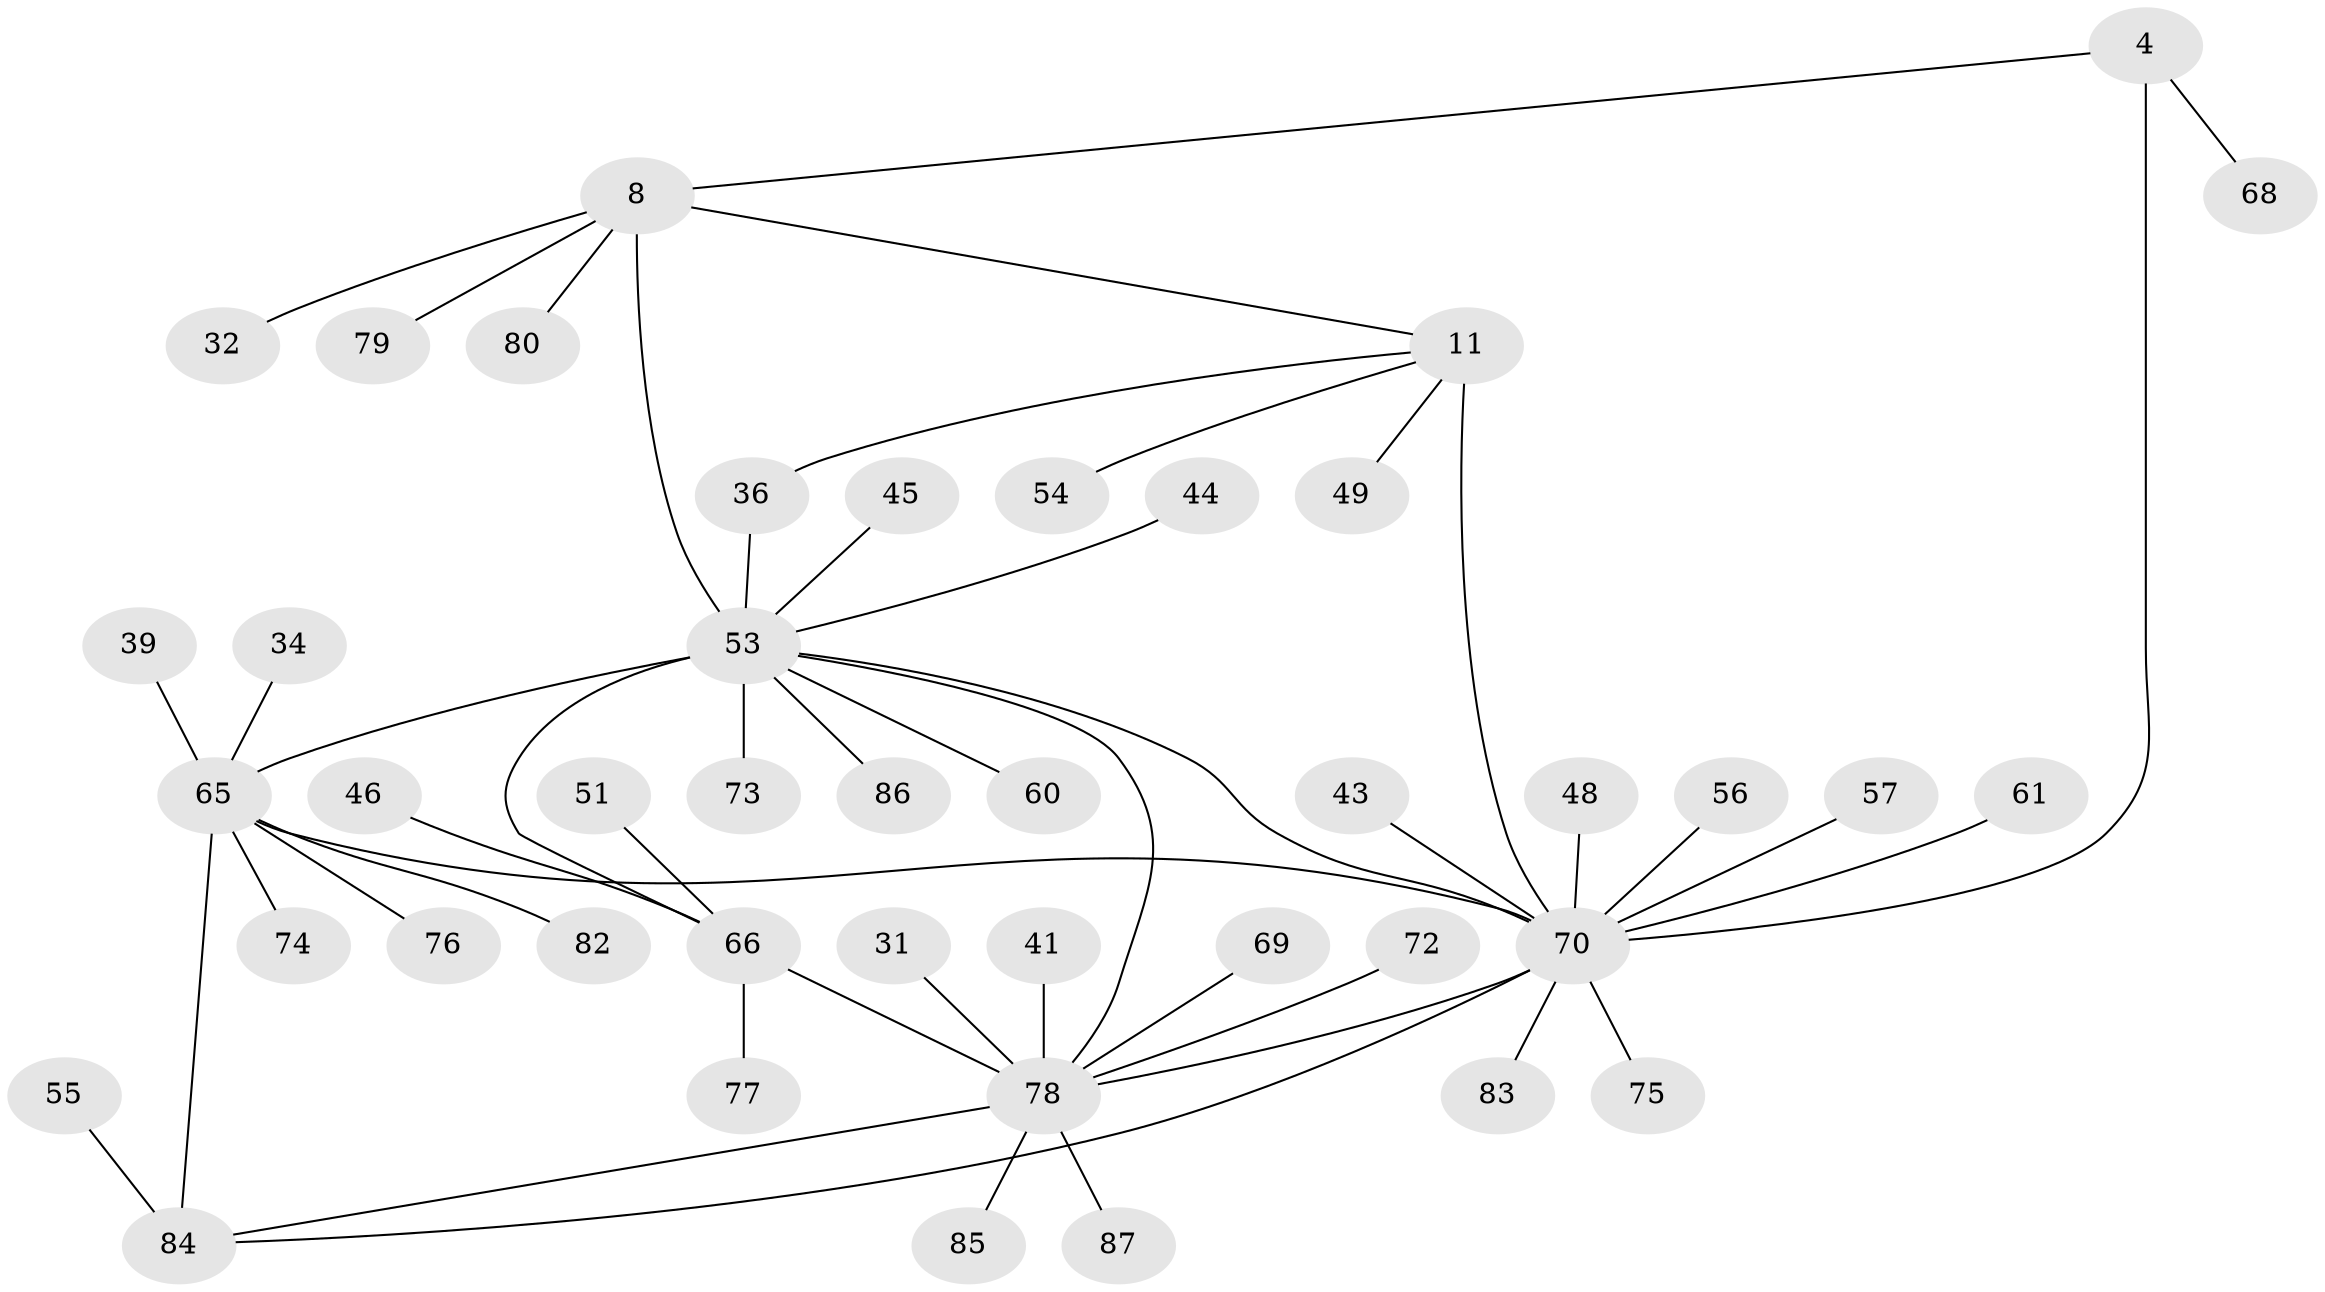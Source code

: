 // original degree distribution, {8: 0.04597701149425287, 4: 0.034482758620689655, 6: 0.05747126436781609, 9: 0.022988505747126436, 7: 0.034482758620689655, 5: 0.04597701149425287, 10: 0.011494252873563218, 3: 0.04597701149425287, 1: 0.5172413793103449, 2: 0.1839080459770115}
// Generated by graph-tools (version 1.1) at 2025/55/03/09/25 04:55:04]
// undirected, 43 vertices, 50 edges
graph export_dot {
graph [start="1"]
  node [color=gray90,style=filled];
  4 [super="+3"];
  8 [super="+5"];
  11 [super="+10"];
  31;
  32;
  34;
  36;
  39;
  41;
  43;
  44;
  45;
  46;
  48 [super="+26"];
  49;
  51;
  53 [super="+21+47+50+7"];
  54;
  55 [super="+38"];
  56;
  57;
  60;
  61;
  65 [super="+58+59+18+24"];
  66 [super="+16+37+42"];
  68;
  69;
  70 [super="+29+12+33"];
  72;
  73 [super="+62+67"];
  74 [super="+35"];
  75;
  76;
  77 [super="+71"];
  78 [super="+63+15+28"];
  79;
  80 [super="+52"];
  82;
  83;
  84 [super="+40+20"];
  85;
  86 [super="+64"];
  87 [super="+81"];
  4 -- 8;
  4 -- 68;
  4 -- 70 [weight=4];
  8 -- 32;
  8 -- 79;
  8 -- 11;
  8 -- 53 [weight=5];
  8 -- 80;
  11 -- 36;
  11 -- 54;
  11 -- 49;
  11 -- 70 [weight=5];
  31 -- 78;
  34 -- 65;
  36 -- 53;
  39 -- 65;
  41 -- 78;
  43 -- 70;
  44 -- 53;
  45 -- 53;
  46 -- 66;
  48 -- 70;
  51 -- 66;
  53 -- 65 [weight=2];
  53 -- 73;
  53 -- 78 [weight=2];
  53 -- 60;
  53 -- 86;
  53 -- 70;
  53 -- 66;
  55 -- 84;
  56 -- 70 [weight=2];
  57 -- 70;
  61 -- 70;
  65 -- 74;
  65 -- 76;
  65 -- 82;
  65 -- 70;
  65 -- 84 [weight=4];
  66 -- 77;
  66 -- 78 [weight=4];
  69 -- 78;
  70 -- 78 [weight=2];
  70 -- 83;
  70 -- 75;
  70 -- 84 [weight=2];
  72 -- 78;
  78 -- 85;
  78 -- 87;
  78 -- 84;
}
